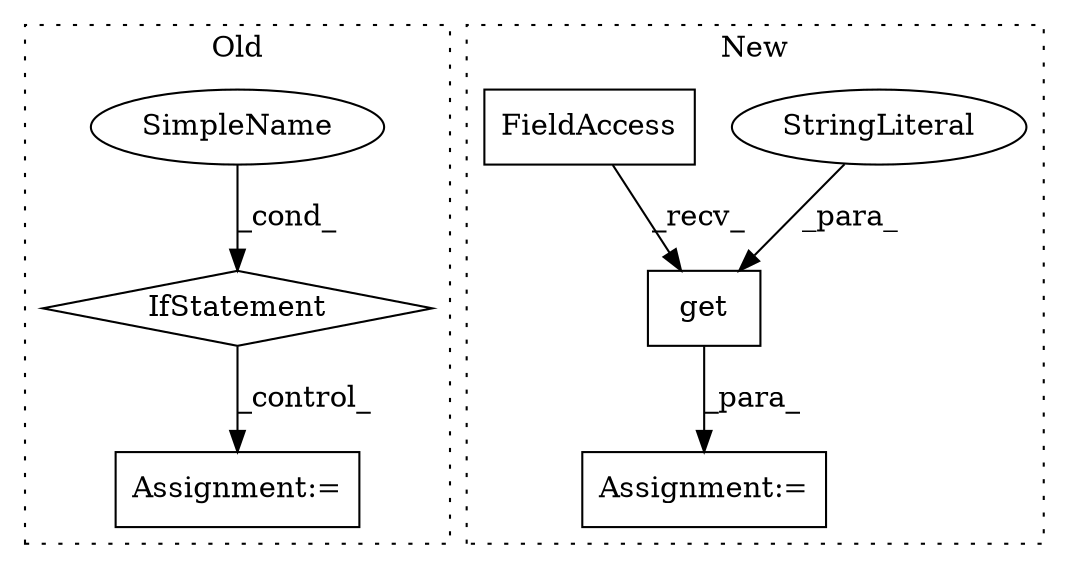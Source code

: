 digraph G {
subgraph cluster0 {
1 [label="IfStatement" a="25" s="7805,7822" l="4,2" shape="diamond"];
5 [label="Assignment:=" a="7" s="7968" l="1" shape="box"];
6 [label="SimpleName" a="42" s="7809" l="13" shape="ellipse"];
label = "Old";
style="dotted";
}
subgraph cluster1 {
2 [label="get" a="32" s="8031,8056" l="4,1" shape="box"];
3 [label="Assignment:=" a="7" s="8019" l="1" shape="box"];
4 [label="StringLiteral" a="45" s="8047" l="9" shape="ellipse"];
7 [label="FieldAccess" a="22" s="8020" l="10" shape="box"];
label = "New";
style="dotted";
}
1 -> 5 [label="_control_"];
2 -> 3 [label="_para_"];
4 -> 2 [label="_para_"];
6 -> 1 [label="_cond_"];
7 -> 2 [label="_recv_"];
}